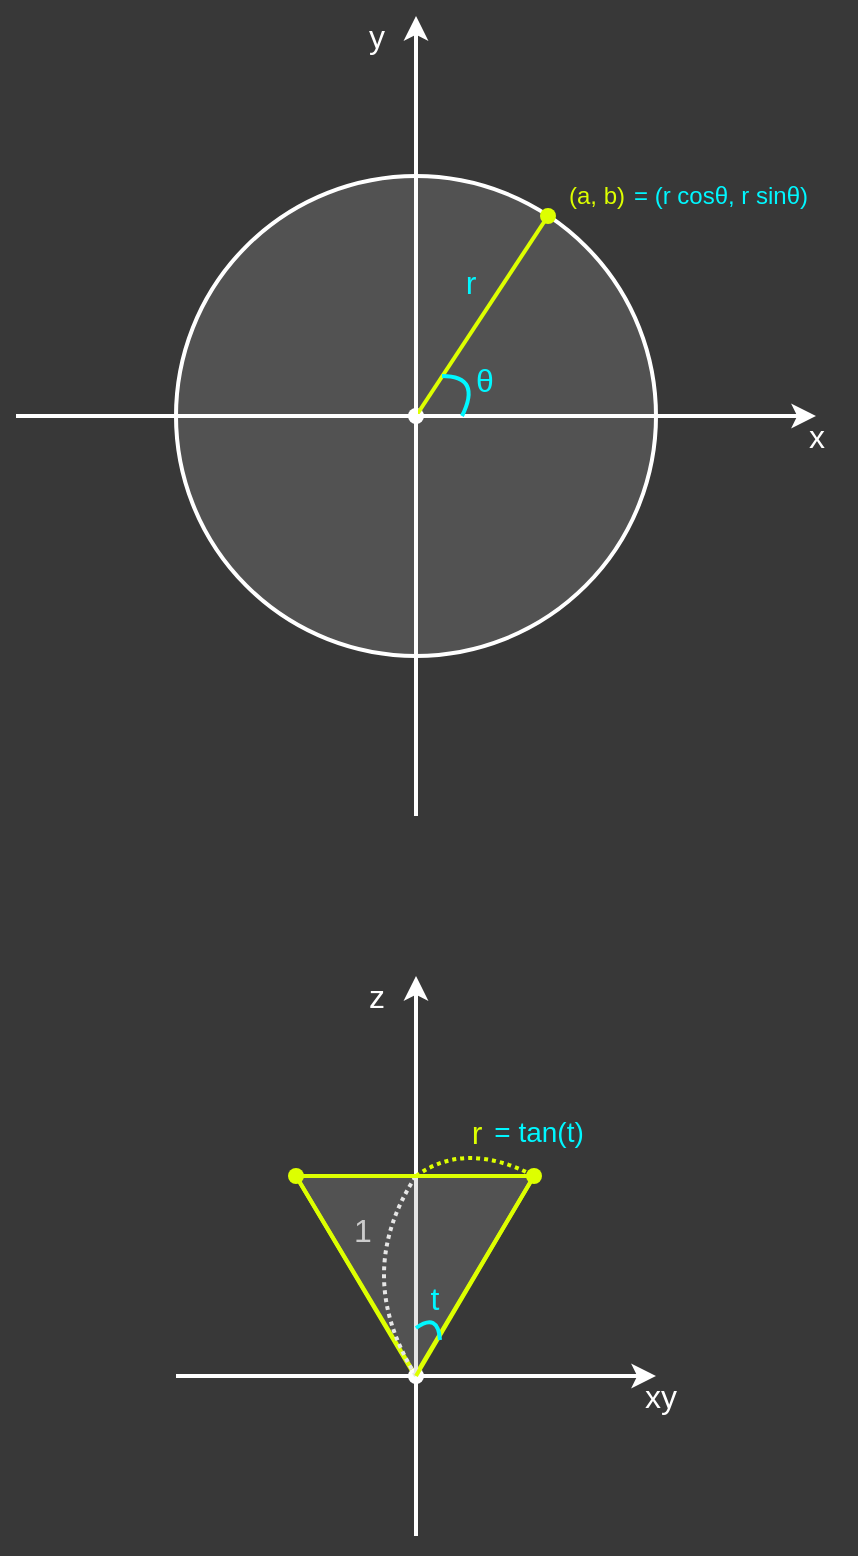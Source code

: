 <mxfile version="15.4.1" type="device"><diagram id="N-ar6sQTfi5CGdiegkIu" name="Page-1"><mxGraphModel dx="658" dy="627" grid="0" gridSize="20" guides="1" tooltips="1" connect="1" arrows="1" fold="1" page="0" pageScale="1" pageWidth="827" pageHeight="1169" background="#383838" math="0" shadow="0"><root><mxCell id="0"/><mxCell id="1" parent="0"/><mxCell id="6WzzSD3k6g3TxxiFckm--43" value="" style="triangle;whiteSpace=wrap;html=1;fontSize=14;fontColor=#00F7FF;strokeColor=#DDFF00;strokeWidth=2;fillColor=#525252;rotation=90;" vertex="1" parent="1"><mxGeometry x="229.5" y="650.5" width="100" height="119" as="geometry"/></mxCell><mxCell id="6WzzSD3k6g3TxxiFckm--40" value="" style="endArrow=none;html=1;rounded=0;strokeWidth=2;strokeColor=#DDFF00;" edge="1" parent="1" target="6WzzSD3k6g3TxxiFckm--39"><mxGeometry width="50" height="50" relative="1" as="geometry"><mxPoint x="280" y="760" as="sourcePoint"/><mxPoint x="366" y="680" as="targetPoint"/></mxGeometry></mxCell><mxCell id="6WzzSD3k6g3TxxiFckm--1" value="" style="ellipse;whiteSpace=wrap;html=1;aspect=fixed;fillColor=#525252;strokeColor=#FFFFFF;strokeWidth=2;" vertex="1" parent="1"><mxGeometry x="160" y="160" width="240" height="240" as="geometry"/></mxCell><mxCell id="6WzzSD3k6g3TxxiFckm--3" value="" style="shape=waypoint;sketch=0;size=6;pointerEvents=1;points=[];fillColor=none;resizable=0;rotatable=0;perimeter=centerPerimeter;snapToPoint=1;strokeColor=#FFFFFF;strokeWidth=2;" vertex="1" parent="1"><mxGeometry x="260" y="260" width="40" height="40" as="geometry"/></mxCell><mxCell id="6WzzSD3k6g3TxxiFckm--4" value="" style="endArrow=none;html=1;rounded=0;strokeWidth=2;strokeColor=#DDFF00;" edge="1" parent="1" source="6WzzSD3k6g3TxxiFckm--3"><mxGeometry width="50" height="50" relative="1" as="geometry"><mxPoint x="540" y="290" as="sourcePoint"/><mxPoint x="346" y="180" as="targetPoint"/></mxGeometry></mxCell><mxCell id="6WzzSD3k6g3TxxiFckm--5" value="" style="endArrow=classic;html=1;rounded=0;strokeWidth=2;strokeColor=#FFFFFF;endFill=1;" edge="1" parent="1"><mxGeometry width="50" height="50" relative="1" as="geometry"><mxPoint x="80" y="280" as="sourcePoint"/><mxPoint x="480" y="280" as="targetPoint"/></mxGeometry></mxCell><mxCell id="6WzzSD3k6g3TxxiFckm--6" value="" style="shape=waypoint;sketch=0;size=6;pointerEvents=1;points=[];fillColor=none;resizable=0;rotatable=0;perimeter=centerPerimeter;snapToPoint=1;strokeColor=#DDFF00;strokeWidth=2;" vertex="1" parent="1"><mxGeometry x="326" y="160" width="40" height="40" as="geometry"/></mxCell><mxCell id="6WzzSD3k6g3TxxiFckm--7" value="(a, b)" style="text;html=1;align=center;verticalAlign=middle;resizable=0;points=[];autosize=1;strokeColor=none;fillColor=none;fontColor=#DDFF00;" vertex="1" parent="1"><mxGeometry x="340" y="160" width="60" height="20" as="geometry"/></mxCell><mxCell id="6WzzSD3k6g3TxxiFckm--8" value="" style="curved=1;endArrow=none;html=1;rounded=0;fontColor=#DDFF00;strokeColor=#00F7FF;strokeWidth=2;endFill=0;" edge="1" parent="1"><mxGeometry width="50" height="50" relative="1" as="geometry"><mxPoint x="293" y="260" as="sourcePoint"/><mxPoint x="303" y="280" as="targetPoint"/><Array as="points"><mxPoint x="313" y="260"/></Array></mxGeometry></mxCell><mxCell id="6WzzSD3k6g3TxxiFckm--9" value="θ" style="text;html=1;align=center;verticalAlign=middle;resizable=0;points=[];autosize=1;strokeColor=none;fillColor=none;fontColor=#00F7FF;fontSize=16;" vertex="1" parent="1"><mxGeometry x="294" y="252" width="40" height="20" as="geometry"/></mxCell><mxCell id="6WzzSD3k6g3TxxiFckm--10" value="= (r cosθ, r sinθ)" style="text;html=1;align=center;verticalAlign=middle;resizable=0;points=[];autosize=1;strokeColor=none;fillColor=none;fontColor=#00F7FF;" vertex="1" parent="1"><mxGeometry x="372" y="160" width="120" height="20" as="geometry"/></mxCell><mxCell id="6WzzSD3k6g3TxxiFckm--11" value="x" style="text;html=1;align=center;verticalAlign=middle;resizable=0;points=[];autosize=1;strokeColor=none;fillColor=none;fontSize=16;fontColor=#FFFFFF;" vertex="1" parent="1"><mxGeometry x="460" y="280" width="40" height="20" as="geometry"/></mxCell><mxCell id="6WzzSD3k6g3TxxiFckm--13" value="" style="endArrow=classic;html=1;rounded=0;strokeWidth=2;strokeColor=#FFFFFF;endFill=1;" edge="1" parent="1"><mxGeometry width="50" height="50" relative="1" as="geometry"><mxPoint x="280" y="480" as="sourcePoint"/><mxPoint x="280" y="80" as="targetPoint"/></mxGeometry></mxCell><mxCell id="6WzzSD3k6g3TxxiFckm--14" value="y" style="text;html=1;align=center;verticalAlign=middle;resizable=0;points=[];autosize=1;strokeColor=none;fillColor=none;fontSize=16;fontColor=#FFFFFF;" vertex="1" parent="1"><mxGeometry x="240" y="80" width="40" height="20" as="geometry"/></mxCell><mxCell id="6WzzSD3k6g3TxxiFckm--17" value="r" style="text;html=1;align=center;verticalAlign=middle;resizable=0;points=[];autosize=1;strokeColor=none;fillColor=none;fontSize=16;fontColor=#00F7FF;" vertex="1" parent="1"><mxGeometry x="287" y="203" width="40" height="20" as="geometry"/></mxCell><mxCell id="6WzzSD3k6g3TxxiFckm--19" value="" style="shape=waypoint;sketch=0;size=6;pointerEvents=1;points=[];fillColor=none;resizable=0;rotatable=0;perimeter=centerPerimeter;snapToPoint=1;strokeColor=#FFFFFF;strokeWidth=2;" vertex="1" parent="1"><mxGeometry x="260" y="740" width="40" height="40" as="geometry"/></mxCell><mxCell id="6WzzSD3k6g3TxxiFckm--21" value="" style="endArrow=classic;html=1;rounded=0;strokeWidth=2;strokeColor=#FFFFFF;endFill=1;" edge="1" parent="1"><mxGeometry width="50" height="50" relative="1" as="geometry"><mxPoint x="160" y="760" as="sourcePoint"/><mxPoint x="400" y="760" as="targetPoint"/></mxGeometry></mxCell><mxCell id="6WzzSD3k6g3TxxiFckm--27" value="xy" style="text;html=1;align=center;verticalAlign=middle;resizable=0;points=[];autosize=1;strokeColor=none;fillColor=none;fontSize=16;fontColor=#FFFFFF;" vertex="1" parent="1"><mxGeometry x="382" y="760" width="40" height="20" as="geometry"/></mxCell><mxCell id="6WzzSD3k6g3TxxiFckm--28" value="" style="endArrow=classic;html=1;rounded=0;strokeWidth=2;strokeColor=#FFFFFF;endFill=1;" edge="1" parent="1"><mxGeometry width="50" height="50" relative="1" as="geometry"><mxPoint x="280" y="840" as="sourcePoint"/><mxPoint x="280" y="560" as="targetPoint"/></mxGeometry></mxCell><mxCell id="6WzzSD3k6g3TxxiFckm--29" value="z" style="text;html=1;align=center;verticalAlign=middle;resizable=0;points=[];autosize=1;strokeColor=none;fillColor=none;fontSize=16;fontColor=#FFFFFF;" vertex="1" parent="1"><mxGeometry x="240" y="560" width="40" height="20" as="geometry"/></mxCell><mxCell id="6WzzSD3k6g3TxxiFckm--30" value="r" style="text;html=1;align=center;verticalAlign=middle;resizable=0;points=[];autosize=1;strokeColor=none;fillColor=none;fontSize=16;fontColor=#DDFF00;" vertex="1" parent="1"><mxGeometry x="290" y="628" width="40" height="20" as="geometry"/></mxCell><mxCell id="6WzzSD3k6g3TxxiFckm--31" value="" style="endArrow=none;html=1;rounded=0;strokeWidth=2;strokeColor=#E6E6E6;" edge="1" parent="1" target="6WzzSD3k6g3TxxiFckm--19"><mxGeometry width="50" height="50" relative="1" as="geometry"><mxPoint x="280" y="660" as="sourcePoint"/><mxPoint x="366" y="680" as="targetPoint"/></mxGeometry></mxCell><mxCell id="6WzzSD3k6g3TxxiFckm--32" value="" style="curved=1;endArrow=none;html=1;rounded=0;fontSize=16;fontColor=#00F7FF;strokeColor=#E6E6E6;strokeWidth=2;endFill=0;dashed=1;dashPattern=1 1;" edge="1" parent="1" source="6WzzSD3k6g3TxxiFckm--19"><mxGeometry width="50" height="50" relative="1" as="geometry"><mxPoint x="240" y="750" as="sourcePoint"/><mxPoint x="280" y="660" as="targetPoint"/><Array as="points"><mxPoint x="248" y="709"/></Array></mxGeometry></mxCell><mxCell id="6WzzSD3k6g3TxxiFckm--33" value="1" style="text;html=1;align=center;verticalAlign=middle;resizable=0;points=[];autosize=1;strokeColor=none;fillColor=none;fontSize=16;fontColor=#CCCCCC;" vertex="1" parent="1"><mxGeometry x="233" y="677" width="40" height="20" as="geometry"/></mxCell><mxCell id="6WzzSD3k6g3TxxiFckm--34" value="" style="endArrow=none;html=1;rounded=0;strokeWidth=2;strokeColor=#DDFF00;" edge="1" parent="1" source="6WzzSD3k6g3TxxiFckm--19" target="6WzzSD3k6g3TxxiFckm--22"><mxGeometry width="50" height="50" relative="1" as="geometry"><mxPoint x="300" y="680" as="sourcePoint"/><mxPoint x="366" y="680" as="targetPoint"/></mxGeometry></mxCell><mxCell id="6WzzSD3k6g3TxxiFckm--35" value="" style="curved=1;endArrow=none;html=1;rounded=0;fontColor=#00F7FF;strokeColor=#00F7FF;strokeWidth=2;endFill=0;" edge="1" parent="1"><mxGeometry width="50" height="50" relative="1" as="geometry"><mxPoint x="280" y="736" as="sourcePoint"/><mxPoint x="292" y="742" as="targetPoint"/><Array as="points"><mxPoint x="291" y="728"/></Array></mxGeometry></mxCell><mxCell id="6WzzSD3k6g3TxxiFckm--36" value="t" style="text;html=1;align=center;verticalAlign=middle;resizable=0;points=[];autosize=1;strokeColor=none;fillColor=none;fontSize=16;fontColor=#00F7FF;" vertex="1" parent="1"><mxGeometry x="269" y="711" width="40" height="20" as="geometry"/></mxCell><mxCell id="6WzzSD3k6g3TxxiFckm--38" value="= tan(t)" style="text;html=1;align=center;verticalAlign=middle;resizable=0;points=[];autosize=1;strokeColor=none;fillColor=none;fontSize=14;fontColor=#00F7FF;" vertex="1" parent="1"><mxGeometry x="301" y="628" width="80" height="20" as="geometry"/></mxCell><mxCell id="6WzzSD3k6g3TxxiFckm--39" value="" style="shape=waypoint;sketch=0;size=6;pointerEvents=1;points=[];fillColor=none;resizable=0;rotatable=0;perimeter=centerPerimeter;snapToPoint=1;strokeColor=#DDFF00;strokeWidth=2;" vertex="1" parent="1"><mxGeometry x="200" y="640" width="40" height="40" as="geometry"/></mxCell><mxCell id="6WzzSD3k6g3TxxiFckm--22" value="" style="shape=waypoint;sketch=0;size=6;pointerEvents=1;points=[];fillColor=none;resizable=0;rotatable=0;perimeter=centerPerimeter;snapToPoint=1;strokeColor=#DDFF00;strokeWidth=2;" vertex="1" parent="1"><mxGeometry x="319" y="640" width="40" height="40" as="geometry"/></mxCell><mxCell id="6WzzSD3k6g3TxxiFckm--41" value="" style="endArrow=none;html=1;rounded=0;strokeWidth=2;strokeColor=#DDFF00;exitX=0.567;exitY=0.475;exitDx=0;exitDy=0;exitPerimeter=0;" edge="1" parent="1" source="6WzzSD3k6g3TxxiFckm--39" target="6WzzSD3k6g3TxxiFckm--22"><mxGeometry width="50" height="50" relative="1" as="geometry"><mxPoint x="220" y="660" as="sourcePoint"/><mxPoint x="342" y="660" as="targetPoint"/></mxGeometry></mxCell><mxCell id="6WzzSD3k6g3TxxiFckm--42" value="" style="curved=1;endArrow=none;html=1;rounded=0;fontSize=16;fontColor=#00F7FF;strokeColor=#DDFF00;strokeWidth=2;endFill=0;dashed=1;dashPattern=1 1;entryX=0.475;entryY=0.458;entryDx=0;entryDy=0;entryPerimeter=0;" edge="1" parent="1" target="6WzzSD3k6g3TxxiFckm--22"><mxGeometry width="50" height="50" relative="1" as="geometry"><mxPoint x="280" y="660" as="sourcePoint"/><mxPoint x="300" y="680" as="targetPoint"/><Array as="points"><mxPoint x="305" y="642"/></Array></mxGeometry></mxCell></root></mxGraphModel></diagram></mxfile>